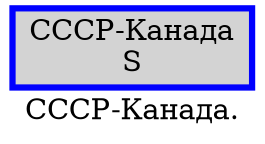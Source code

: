 digraph SENTENCE_3632 {
	graph [label="СССР-Канада."]
	node [style=filled]
		0 [label="СССР-Канада
S" color=blue fillcolor=lightgray penwidth=3 shape=box]
}